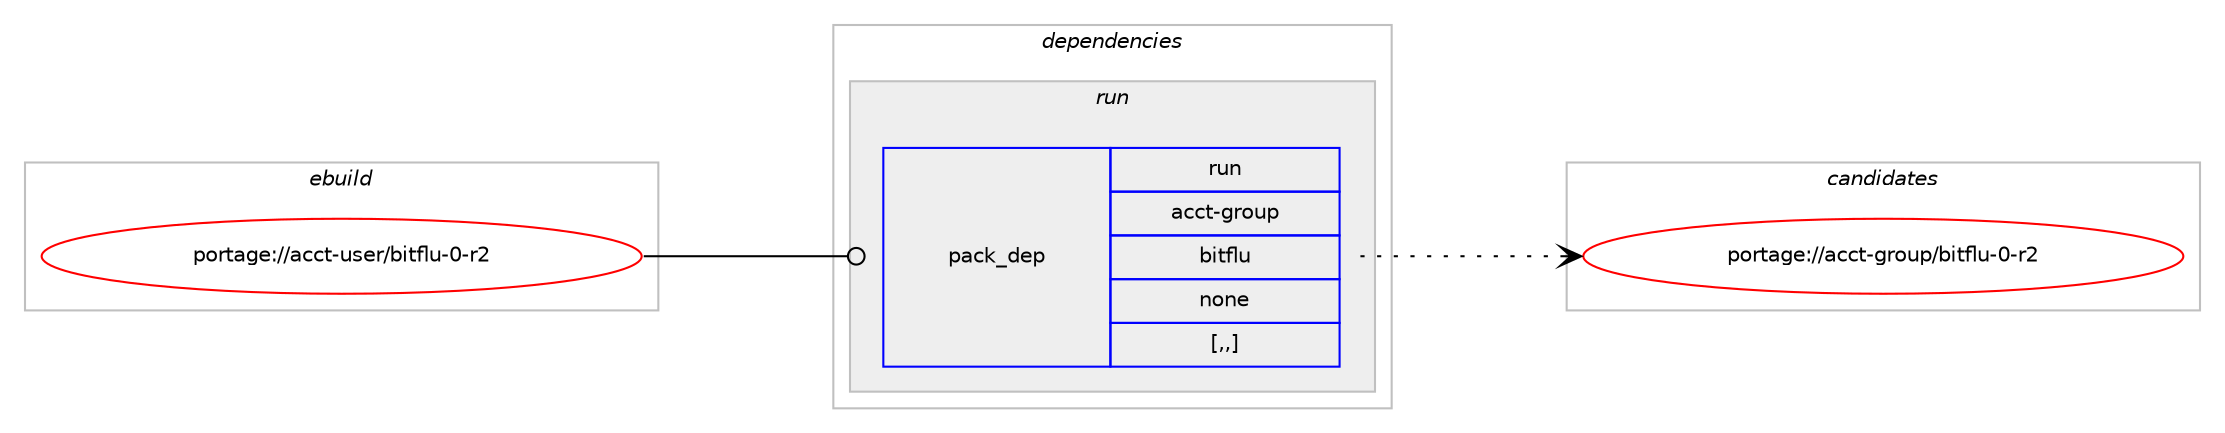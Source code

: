 digraph prolog {

# *************
# Graph options
# *************

newrank=true;
concentrate=true;
compound=true;
graph [rankdir=LR,fontname=Helvetica,fontsize=10,ranksep=1.5];#, ranksep=2.5, nodesep=0.2];
edge  [arrowhead=vee];
node  [fontname=Helvetica,fontsize=10];

# **********
# The ebuild
# **********

subgraph cluster_leftcol {
color=gray;
label=<<i>ebuild</i>>;
id [label="portage://acct-user/bitflu-0-r2", color=red, width=4, href="../acct-user/bitflu-0-r2.svg"];
}

# ****************
# The dependencies
# ****************

subgraph cluster_midcol {
color=gray;
label=<<i>dependencies</i>>;
subgraph cluster_compile {
fillcolor="#eeeeee";
style=filled;
label=<<i>compile</i>>;
}
subgraph cluster_compileandrun {
fillcolor="#eeeeee";
style=filled;
label=<<i>compile and run</i>>;
}
subgraph cluster_run {
fillcolor="#eeeeee";
style=filled;
label=<<i>run</i>>;
subgraph pack360156 {
dependency493471 [label=<<TABLE BORDER="0" CELLBORDER="1" CELLSPACING="0" CELLPADDING="4" WIDTH="220"><TR><TD ROWSPAN="6" CELLPADDING="30">pack_dep</TD></TR><TR><TD WIDTH="110">run</TD></TR><TR><TD>acct-group</TD></TR><TR><TD>bitflu</TD></TR><TR><TD>none</TD></TR><TR><TD>[,,]</TD></TR></TABLE>>, shape=none, color=blue];
}
id:e -> dependency493471:w [weight=20,style="solid",arrowhead="odot"];
}
}

# **************
# The candidates
# **************

subgraph cluster_choices {
rank=same;
color=gray;
label=<<i>candidates</i>>;

subgraph choice360156 {
color=black;
nodesep=1;
choice97999911645103114111117112479810511610210811745484511450 [label="portage://acct-group/bitflu-0-r2", color=red, width=4,href="../acct-group/bitflu-0-r2.svg"];
dependency493471:e -> choice97999911645103114111117112479810511610210811745484511450:w [style=dotted,weight="100"];
}
}

}
